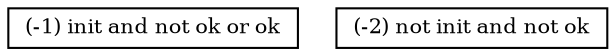 digraph G {
  
  -1 [shape=box,fontsize=10,height=0.01,width=0.01,label="(-1) init and not ok or ok"];
  -2 [shape=box,fontsize=10,height=0.01,width=0.01,label="(-2) not init and not ok"];
  
}
